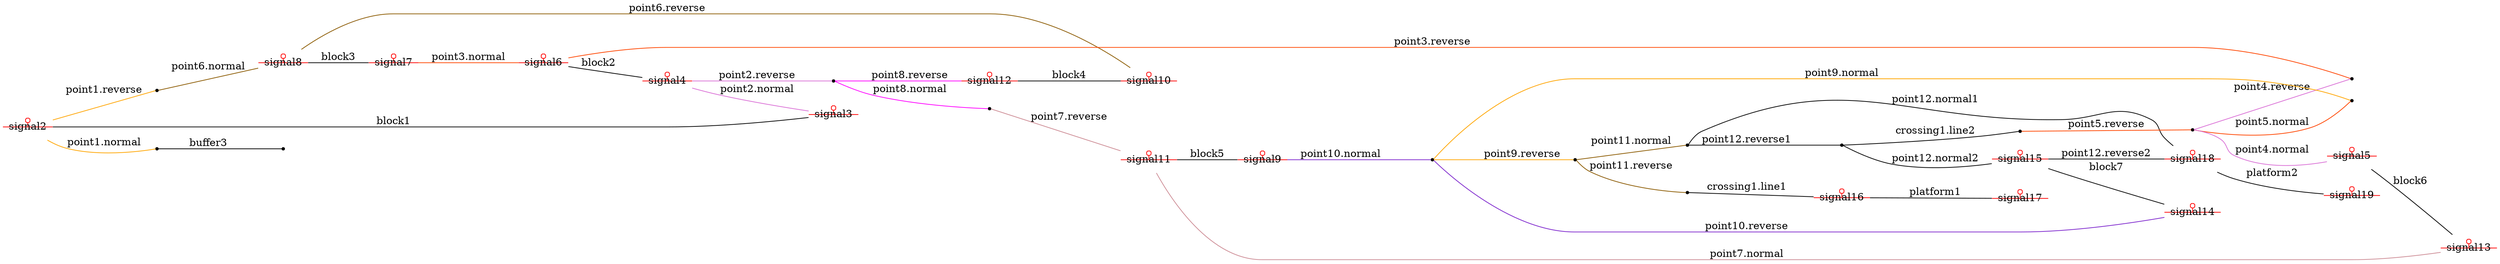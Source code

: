 digraph G {
rankdir=LR

"block1.down-point1.stem-signal2" [label="signal2", shape=proteinstab, color=red]
"point1.reverse-point6.normal" [label="", shape=point]
"block3.up-point6.stem-signal8" [label="signal8", shape=proteinstab, color=red]
"block3.down-point3.normal-signal7" [label="signal7", shape=proteinstab, color=red]
"block2.up-point3.stem-signal6" [label="signal6", shape=proteinstab, color=red]
"block2.down-point2.stem-signal4" [label="signal4", shape=proteinstab, color=red]
"point2.reverse-point8.stem" [label="", shape=point]
"block4.up-point8.reverse-signal12" [label="signal12", shape=proteinstab, color=red]
"block4.down-point6.reverse-signal10" [label="signal10", shape=proteinstab, color=red]
"point7.reverse-point8.normal" [label="", shape=point]
"block5.up-point7.stem-signal11" [label="signal11", shape=proteinstab, color=red]
"block5.down-point10.normal-signal9" [label="signal9", shape=proteinstab, color=red]
"point9.stem-point10.stem" [label="", shape=point]
"point9.reverse-point11.stem" [label="", shape=point]
"point11.normal-point12.down1" [label="", shape=point]
"crossing1.down2-point12.up1" [label="", shape=point]
"block7.up-point12.down2-signal15" [label="signal15", shape=proteinstab, color=red]
"block7.down-point10.reverse-signal14" [label="signal14", shape=proteinstab, color=red]
"platform2.down-point12.up2-signal18" [label="signal18", shape=proteinstab, color=red]
"signal19-platform2.up" [label="signal19", shape=proteinstab, color=red]
"crossing1.up1-point5.reverse" [label="", shape=point]
"point4.stem-point5.stem" [label="", shape=point]
"point5.normal-point9.normal" [label="", shape=point]
"block6.up-point4.normal-signal5" [label="signal5", shape=proteinstab, color=red]
"block6.down-point7.normal-signal13" [label="signal13", shape=proteinstab, color=red]
"point3.reverse-point4.reverse" [label="", shape=point]
"crossing1.down1-point11.reverse" [label="", shape=point]
"crossing1.up2-platform1.down-signal16" [label="signal16", shape=proteinstab, color=red]
"signal17-platform1.up" [label="signal17", shape=proteinstab, color=red]
"block1.up-point2.normal-signal3" [label="signal3", shape=proteinstab, color=red]
"point1.normal-buffer3.down" [label="", shape=point]
"buffer3.up" [label="", shape=point]

subgraph undirected {
	edge [dir=none]
	"block1.down-point1.stem-signal2" -> "point1.reverse-point6.normal" [label="point1.reverse", color=orange]
	"block1.up-point2.normal-signal3" -> "block1.down-point1.stem-signal2" [label="block1", color=black]
	"block1.down-point1.stem-signal2" -> "point1.normal-buffer3.down" [label="point1.normal", color=orange]
	"point1.reverse-point6.normal" -> "block3.up-point6.stem-signal8" [label="point6.normal", color=orange4]
	"block3.up-point6.stem-signal8" -> "block3.down-point3.normal-signal7" [label="block3", color=black]
	"block4.down-point6.reverse-signal10" -> "block3.up-point6.stem-signal8" [label="point6.reverse", color=orange4]
	"block3.down-point3.normal-signal7" -> "block2.up-point3.stem-signal6" [label="point3.normal", color=orangered]
	"point3.reverse-point4.reverse" -> "block2.up-point3.stem-signal6" [label="point3.reverse", color=orangered]
	"block2.up-point3.stem-signal6" -> "block2.down-point2.stem-signal4" [label="block2", color=black]
	"block2.down-point2.stem-signal4" -> "point2.reverse-point8.stem" [label="point2.reverse", color=orchid]
	"block2.down-point2.stem-signal4" -> "block1.up-point2.normal-signal3" [label="point2.normal", color=orchid]
	"point2.reverse-point8.stem" -> "point7.reverse-point8.normal" [label="point8.normal", color=magenta1]
	"point2.reverse-point8.stem" -> "block4.up-point8.reverse-signal12" [label="point8.reverse", color=magenta1]
	"block4.up-point8.reverse-signal12" -> "block4.down-point6.reverse-signal10" [label="block4", color=black]
	"point7.reverse-point8.normal" -> "block5.up-point7.stem-signal11" [label="point7.reverse", color=lightpink3]
	"block6.down-point7.normal-signal13" -> "block5.up-point7.stem-signal11" [label="point7.normal", color=lightpink3]
	"block5.up-point7.stem-signal11" -> "block5.down-point10.normal-signal9" [label="block5", color=black]
	"block5.down-point10.normal-signal9" -> "point9.stem-point10.stem" [label="point10.normal", color=purple3]
	"block7.down-point10.reverse-signal14" -> "point9.stem-point10.stem" [label="point10.reverse", color=purple3]
	"point9.stem-point10.stem" -> "point9.reverse-point11.stem" [label="point9.reverse", color=orange]
	"point5.normal-point9.normal" -> "point9.stem-point10.stem" [label="point9.normal", color=orange]
	"point9.reverse-point11.stem" -> "point11.normal-point12.down1" [label="point11.normal", color=orange4]
	"point9.reverse-point11.stem" -> "crossing1.down1-point11.reverse" [label="point11.reverse", color=orange4]
	"point11.normal-point12.down1" -> "crossing1.down2-point12.up1" [label="point12.reverse1", color=black]
	"platform2.down-point12.up2-signal18" -> "point11.normal-point12.down1" [label="point12.normal1", color=black]
	"crossing1.down2-point12.up1" -> "block7.up-point12.down2-signal15" [label="point12.normal2", color=black]
	"crossing1.down2-point12.up1" -> "crossing1.up1-point5.reverse" [label="crossing1.line2", color=black]
	"block7.up-point12.down2-signal15" -> "block7.down-point10.reverse-signal14" [label="block7", color=black]
	"block7.up-point12.down2-signal15" -> "platform2.down-point12.up2-signal18" [label="point12.reverse2", color=black]
	"platform2.down-point12.up2-signal18" -> "signal19-platform2.up" [label="platform2", color=black]
	"crossing1.up1-point5.reverse" -> "point4.stem-point5.stem" [label="point5.reverse", color=orangered]
	"point4.stem-point5.stem" -> "point3.reverse-point4.reverse" [label="point4.reverse", color=orchid]
	"point4.stem-point5.stem" -> "point5.normal-point9.normal" [label="point5.normal", color=orangered]
	"point4.stem-point5.stem" -> "block6.up-point4.normal-signal5" [label="point4.normal", color=orchid]
	"block6.up-point4.normal-signal5" -> "block6.down-point7.normal-signal13" [label="block6", color=black]
	"crossing1.down1-point11.reverse" -> "crossing1.up2-platform1.down-signal16" [label="crossing1.line1", color=black]
	"crossing1.up2-platform1.down-signal16" -> "signal17-platform1.up" [label="platform1", color=black]
	"point1.normal-buffer3.down" -> "buffer3.up" [label="buffer3", color=black]
}
}